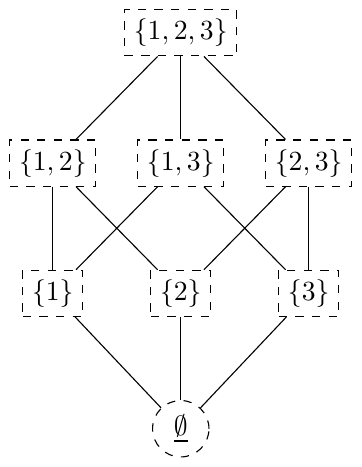\documentclass[tikz]{standalone}
\usetikzlibrary{matrix}
\providecommand{\setof}[1]{\left \{ #1 \right \}}
\begin{document}
\begin{tikzpicture}
\matrix (m) at (0,0) [matrix of nodes, column sep = 1em, row sep=3em] {
    & |[draw,dashed]| $\setof{1,2,3}$ & \\
    |[draw,dashed]|$\setof{1,2}$ & |[draw,dashed]|$\setof{1,3}$  & |[draw,dashed]| $\setof{2,3}$\\
    |[draw,dashed]| $\setof{1}$ & |[draw,dashed]| $\setof{2}$ & |[draw,dashed]| $\setof{3}$\\
    & |[draw,dashed,circle]| \underline{$\emptyset$} & \\
};
\foreach \Source/\Target in {
    1-2/2-1,
    1-2/2-2,
    1-2/2-3,
    2-1/3-1,
    2-1/3-2,
    2-2/3-1,
    2-2/3-3,
    2-3/3-2,
    2-3/3-3,
    3-1/4-2,
    3-2/4-2,
    3-3/4-2%
    }
    \draw (m-\Source) to (m-\Target);
\end{tikzpicture}
\end{document}